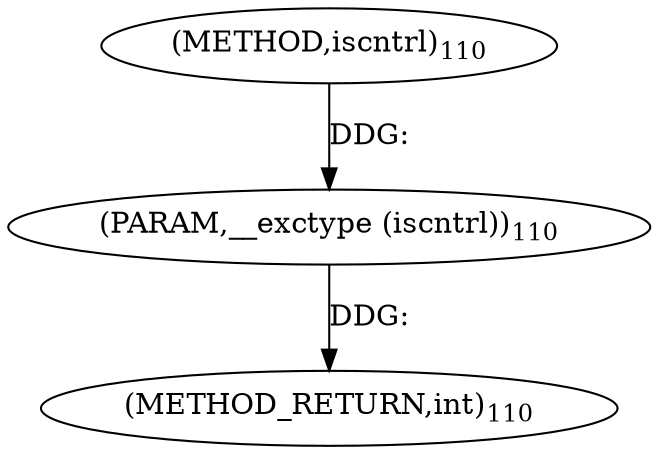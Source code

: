 digraph "iscntrl" {  
"2939" [label = <(METHOD,iscntrl)<SUB>110</SUB>> ]
"2941" [label = <(METHOD_RETURN,int)<SUB>110</SUB>> ]
"2940" [label = <(PARAM,__exctype (iscntrl))<SUB>110</SUB>> ]
  "2940" -> "2941"  [ label = "DDG: "] 
  "2939" -> "2940"  [ label = "DDG: "] 
}

